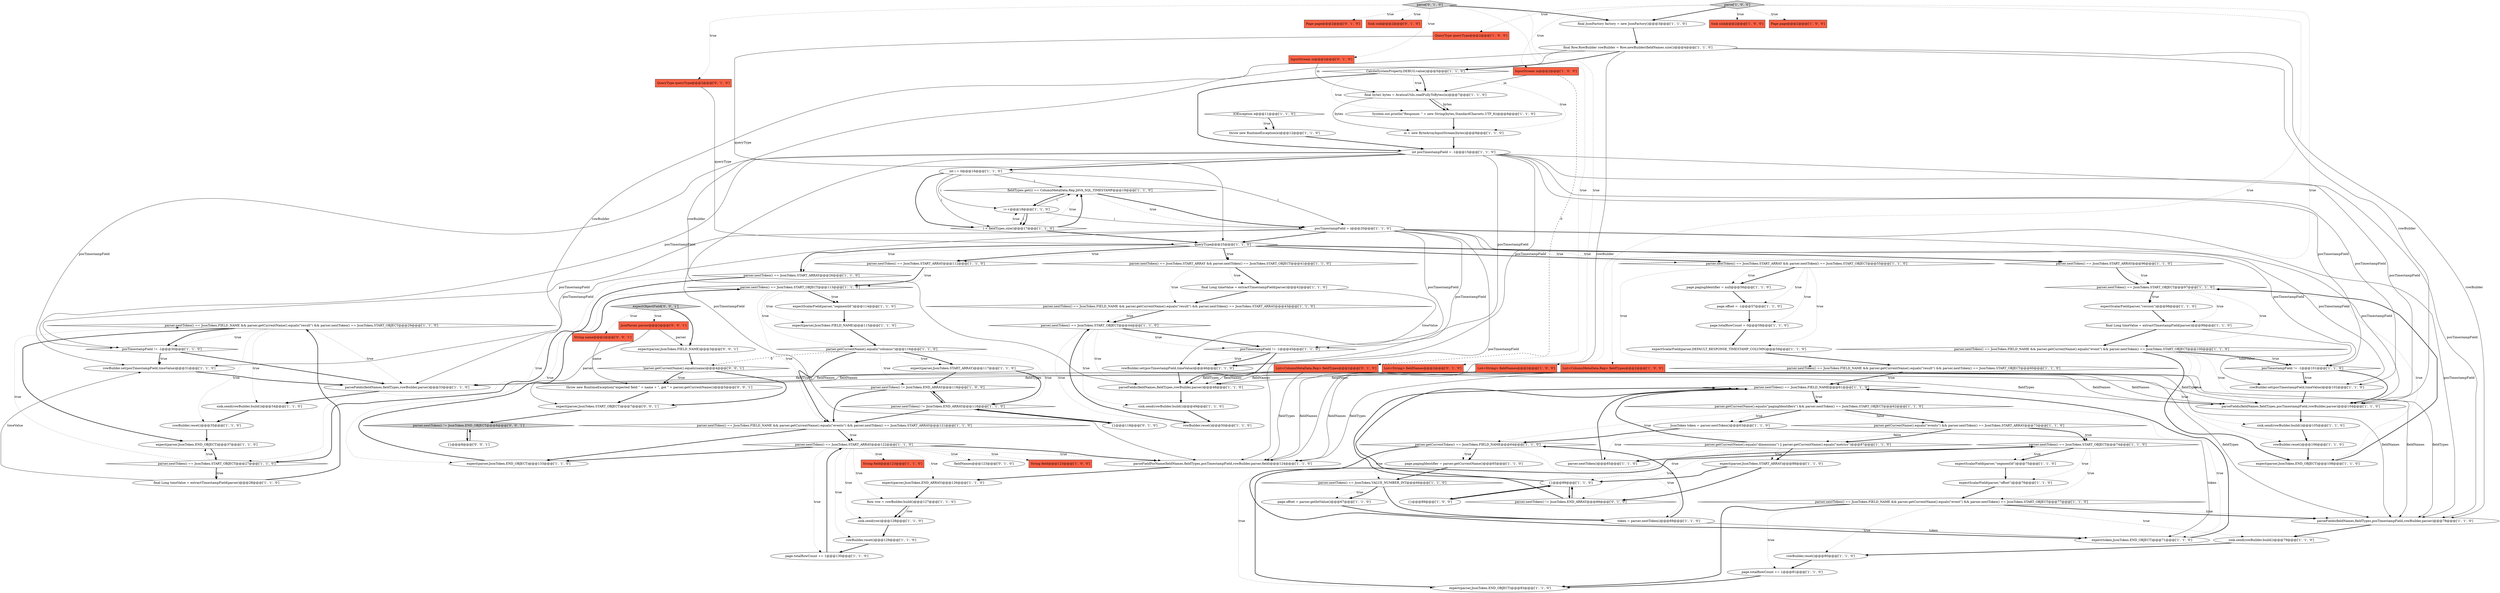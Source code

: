 digraph {
82 [style = filled, label = "parser.nextToken() == JsonToken.FIELD_NAME && parser.getCurrentName().equals(\"result\") && parser.nextToken() == JsonToken.START_OBJECT@@@29@@@['1', '1', '0']", fillcolor = white, shape = diamond image = "AAA0AAABBB1BBB"];
27 [style = filled, label = "token = parser.nextToken()@@@69@@@['1', '1', '0']", fillcolor = white, shape = ellipse image = "AAA0AAABBB1BBB"];
26 [style = filled, label = "expect(token,JsonToken.END_OBJECT)@@@71@@@['1', '1', '0']", fillcolor = white, shape = ellipse image = "AAA0AAABBB1BBB"];
101 [style = filled, label = "{}@@@118@@@['0', '1', '0']", fillcolor = white, shape = ellipse image = "AAA0AAABBB2BBB"];
10 [style = filled, label = "expect(parser,JsonToken.FIELD_NAME)@@@115@@@['1', '1', '0']", fillcolor = white, shape = ellipse image = "AAA0AAABBB1BBB"];
54 [style = filled, label = "final Long timeValue = extractTimestampField(parser)@@@99@@@['1', '1', '0']", fillcolor = white, shape = ellipse image = "AAA0AAABBB1BBB"];
20 [style = filled, label = "sink.send(row)@@@128@@@['1', '1', '0']", fillcolor = white, shape = ellipse image = "AAA0AAABBB1BBB"];
64 [style = filled, label = "parser.nextToken() == JsonToken.START_OBJECT@@@44@@@['1', '1', '0']", fillcolor = white, shape = diamond image = "AAA0AAABBB1BBB"];
61 [style = filled, label = "final Long timeValue = extractTimestampField(parser)@@@28@@@['1', '1', '0']", fillcolor = white, shape = ellipse image = "AAA0AAABBB1BBB"];
48 [style = filled, label = "expect(parser,JsonToken.START_ARRAY)@@@117@@@['1', '1', '0']", fillcolor = white, shape = ellipse image = "AAA0AAABBB1BBB"];
1 [style = filled, label = "parser.nextToken() == JsonToken.FIELD_NAME@@@61@@@['1', '1', '0']", fillcolor = white, shape = diamond image = "AAA0AAABBB1BBB"];
53 [style = filled, label = "fieldTypes.get(i) == ColumnMetaData.Rep.JAVA_SQL_TIMESTAMP@@@19@@@['1', '1', '0']", fillcolor = white, shape = diamond image = "AAA0AAABBB1BBB"];
74 [style = filled, label = "parser.getCurrentName().equals(\"events\") && parser.nextToken() == JsonToken.START_ARRAY@@@73@@@['1', '1', '0']", fillcolor = white, shape = diamond image = "AAA0AAABBB1BBB"];
84 [style = filled, label = "expect(parser,JsonToken.END_OBJECT)@@@133@@@['1', '1', '0']", fillcolor = white, shape = ellipse image = "AAA0AAABBB1BBB"];
41 [style = filled, label = "int posTimestampField = -1@@@15@@@['1', '1', '0']", fillcolor = white, shape = ellipse image = "AAA0AAABBB1BBB"];
97 [style = filled, label = "rowBuilder.set(posTimestampField,timeValue)@@@46@@@['1', '1', '0']", fillcolor = white, shape = ellipse image = "AAA0AAABBB1BBB"];
65 [style = filled, label = "Sink sink@@@2@@@['1', '0', '0']", fillcolor = tomato, shape = box image = "AAA0AAABBB1BBB"];
47 [style = filled, label = "parseFields(fieldNames,fieldTypes,posTimestampField,rowBuilder,parser)@@@104@@@['1', '1', '0']", fillcolor = white, shape = ellipse image = "AAA0AAABBB1BBB"];
107 [style = filled, label = "List<String> fieldNames@@@2@@@['0', '1', '0']", fillcolor = tomato, shape = box image = "AAA0AAABBB2BBB"];
60 [style = filled, label = "parser.nextToken() == JsonToken.START_OBJECT@@@113@@@['1', '1', '0']", fillcolor = white, shape = diamond image = "AAA0AAABBB1BBB"];
31 [style = filled, label = "Row row = rowBuilder.build()@@@127@@@['1', '1', '0']", fillcolor = white, shape = ellipse image = "AAA0AAABBB1BBB"];
116 [style = filled, label = "!parser.getCurrentName().equals(name)@@@4@@@['0', '0', '1']", fillcolor = white, shape = diamond image = "AAA0AAABBB3BBB"];
76 [style = filled, label = "rowBuilder.reset()@@@80@@@['1', '1', '0']", fillcolor = white, shape = ellipse image = "AAA0AAABBB1BBB"];
7 [style = filled, label = "parser.nextToken() == JsonToken.START_ARRAY && parser.nextToken() == JsonToken.START_OBJECT@@@55@@@['1', '1', '0']", fillcolor = white, shape = diamond image = "AAA0AAABBB1BBB"];
85 [style = filled, label = "posTimestampField != -1@@@45@@@['1', '1', '0']", fillcolor = white, shape = diamond image = "AAA0AAABBB1BBB"];
96 [style = filled, label = "parser.nextToken() == JsonToken.FIELD_NAME && parser.getCurrentName().equals(\"result\") && parser.nextToken() == JsonToken.START_OBJECT@@@60@@@['1', '1', '0']", fillcolor = white, shape = diamond image = "AAA0AAABBB1BBB"];
33 [style = filled, label = "rowBuilder.reset()@@@106@@@['1', '1', '0']", fillcolor = white, shape = ellipse image = "AAA0AAABBB1BBB"];
11 [style = filled, label = "parser.nextToken() != JsonToken.END_ARRAY@@@118@@@['1', '0', '0']", fillcolor = white, shape = diamond image = "AAA0AAABBB1BBB"];
52 [style = filled, label = "Page page@@@2@@@['1', '0', '0']", fillcolor = tomato, shape = box image = "AAA0AAABBB1BBB"];
77 [style = filled, label = "parser.nextToken() == JsonToken.START_ARRAY@@@96@@@['1', '1', '0']", fillcolor = white, shape = diamond image = "AAA0AAABBB1BBB"];
32 [style = filled, label = "parser.nextToken() == JsonToken.FIELD_NAME && parser.getCurrentName().equals(\"result\") && parser.nextToken() == JsonToken.START_ARRAY@@@43@@@['1', '1', '0']", fillcolor = white, shape = diamond image = "AAA0AAABBB1BBB"];
80 [style = filled, label = "expectScalarField(parser,DEFAULT_RESPONSE_TIMESTAMP_COLUMN)@@@59@@@['1', '1', '0']", fillcolor = white, shape = ellipse image = "AAA0AAABBB1BBB"];
23 [style = filled, label = "rowBuilder.reset()@@@50@@@['1', '1', '0']", fillcolor = white, shape = ellipse image = "AAA0AAABBB1BBB"];
119 [style = filled, label = "JsonParser parser@@@2@@@['0', '0', '1']", fillcolor = tomato, shape = box image = "AAA0AAABBB3BBB"];
111 [style = filled, label = "throw new RuntimeException(\"expected field \" + name + \", got \" + parser.getCurrentName())@@@5@@@['0', '0', '1']", fillcolor = white, shape = ellipse image = "AAA0AAABBB3BBB"];
89 [style = filled, label = "parseFields(fieldNames,fieldTypes,rowBuilder,parser)@@@48@@@['1', '1', '0']", fillcolor = white, shape = ellipse image = "AAA0AAABBB1BBB"];
22 [style = filled, label = "posTimestampField != -1@@@30@@@['1', '1', '0']", fillcolor = white, shape = diamond image = "AAA0AAABBB1BBB"];
4 [style = filled, label = "final byte(( bytes = AvaticaUtils.readFullyToBytes(in)@@@7@@@['1', '1', '0']", fillcolor = white, shape = ellipse image = "AAA0AAABBB1BBB"];
110 [style = filled, label = "List<ColumnMetaData.Rep> fieldTypes@@@2@@@['0', '1', '0']", fillcolor = tomato, shape = box image = "AAA1AAABBB2BBB"];
13 [style = filled, label = "parser.getCurrentName().equals(\"dimensions\") || parser.getCurrentName().equals(\"metrics\")@@@87@@@['1', '1', '0']", fillcolor = white, shape = diamond image = "AAA0AAABBB1BBB"];
100 [style = filled, label = "parse['1', '0', '0']", fillcolor = lightgray, shape = diamond image = "AAA0AAABBB1BBB"];
117 [style = filled, label = "expect(parser,JsonToken.START_OBJECT)@@@7@@@['0', '0', '1']", fillcolor = white, shape = ellipse image = "AAA0AAABBB3BBB"];
71 [style = filled, label = "expectScalarField(parser,\"version\")@@@98@@@['1', '1', '0']", fillcolor = white, shape = ellipse image = "AAA0AAABBB1BBB"];
104 [style = filled, label = "parse['0', '1', '0']", fillcolor = lightgray, shape = diamond image = "AAA0AAABBB2BBB"];
114 [style = filled, label = "parser.nextToken() != JsonToken.END_OBJECT@@@8@@@['0', '0', '1']", fillcolor = lightgray, shape = diamond image = "AAA0AAABBB3BBB"];
91 [style = filled, label = "final JsonFactory factory = new JsonFactory()@@@3@@@['1', '1', '0']", fillcolor = white, shape = ellipse image = "AAA0AAABBB1BBB"];
68 [style = filled, label = "page.pagingIdentifier = null@@@56@@@['1', '1', '0']", fillcolor = white, shape = ellipse image = "AAA0AAABBB1BBB"];
15 [style = filled, label = "parser.nextToken() == JsonToken.FIELD_NAME && parser.getCurrentName().equals(\"events\") && parser.nextToken() == JsonToken.START_ARRAY@@@121@@@['1', '1', '0']", fillcolor = white, shape = diamond image = "AAA0AAABBB1BBB"];
50 [style = filled, label = "posTimestampField = i@@@20@@@['1', '1', '0']", fillcolor = white, shape = ellipse image = "AAA0AAABBB1BBB"];
66 [style = filled, label = "expect(parser,JsonToken.END_OBJECT)@@@108@@@['1', '1', '0']", fillcolor = white, shape = ellipse image = "AAA0AAABBB1BBB"];
9 [style = filled, label = "parser.nextToken() == JsonToken.START_OBJECT@@@27@@@['1', '1', '0']", fillcolor = white, shape = diamond image = "AAA0AAABBB1BBB"];
56 [style = filled, label = "parser.nextToken() == JsonToken.START_ARRAY@@@26@@@['1', '1', '0']", fillcolor = white, shape = diamond image = "AAA0AAABBB1BBB"];
94 [style = filled, label = "page.totalRowCount += 1@@@81@@@['1', '1', '0']", fillcolor = white, shape = ellipse image = "AAA0AAABBB1BBB"];
113 [style = filled, label = "expectObjectField['0', '0', '1']", fillcolor = lightgray, shape = diamond image = "AAA0AAABBB3BBB"];
34 [style = filled, label = "rowBuilder.set(posTimestampField,timeValue)@@@31@@@['1', '1', '0']", fillcolor = white, shape = ellipse image = "AAA0AAABBB1BBB"];
14 [style = filled, label = "parser.nextToken() == JsonToken.START_OBJECT@@@97@@@['1', '1', '0']", fillcolor = white, shape = diamond image = "AAA0AAABBB1BBB"];
83 [style = filled, label = "i < fieldTypes.size()@@@17@@@['1', '1', '0']", fillcolor = white, shape = diamond image = "AAA0AAABBB1BBB"];
90 [style = filled, label = "expectScalarField(parser,\"segmentId\")@@@114@@@['1', '1', '0']", fillcolor = white, shape = ellipse image = "AAA0AAABBB1BBB"];
98 [style = filled, label = "final Row.RowBuilder rowBuilder = Row.newBuilder(fieldNames.size())@@@4@@@['1', '1', '0']", fillcolor = white, shape = ellipse image = "AAA0AAABBB1BBB"];
51 [style = filled, label = "expect(parser,JsonToken.END_ARRAY)@@@126@@@['1', '1', '0']", fillcolor = white, shape = ellipse image = "AAA0AAABBB1BBB"];
57 [style = filled, label = "parser.getCurrentName().equals(\"pagingIdentifiers\") && parser.nextToken() == JsonToken.START_OBJECT@@@62@@@['1', '1', '0']", fillcolor = white, shape = diamond image = "AAA0AAABBB1BBB"];
75 [style = filled, label = "expectScalarField(parser,\"offset\")@@@76@@@['1', '1', '0']", fillcolor = white, shape = ellipse image = "AAA0AAABBB1BBB"];
35 [style = filled, label = "page.offset = parser.getIntValue()@@@67@@@['1', '1', '0']", fillcolor = white, shape = ellipse image = "AAA0AAABBB1BBB"];
70 [style = filled, label = "sink.send(rowBuilder.build())@@@79@@@['1', '1', '0']", fillcolor = white, shape = ellipse image = "AAA0AAABBB1BBB"];
3 [style = filled, label = "IOException e@@@11@@@['1', '1', '0']", fillcolor = white, shape = diamond image = "AAA0AAABBB1BBB"];
103 [style = filled, label = "fieldNames@@@123@@@['0', '1', '0']", fillcolor = white, shape = ellipse image = "AAA0AAABBB2BBB"];
58 [style = filled, label = "sink.send(rowBuilder.build())@@@34@@@['1', '1', '0']", fillcolor = white, shape = ellipse image = "AAA0AAABBB1BBB"];
87 [style = filled, label = "InputStream in@@@2@@@['1', '0', '0']", fillcolor = tomato, shape = box image = "AAA1AAABBB1BBB"];
21 [style = filled, label = "sink.send(rowBuilder.build())@@@49@@@['1', '1', '0']", fillcolor = white, shape = ellipse image = "AAA0AAABBB1BBB"];
0 [style = filled, label = "List<String> fieldNames@@@2@@@['1', '0', '0']", fillcolor = tomato, shape = box image = "AAA0AAABBB1BBB"];
18 [style = filled, label = "throw new RuntimeException(e)@@@12@@@['1', '1', '0']", fillcolor = white, shape = ellipse image = "AAA0AAABBB1BBB"];
19 [style = filled, label = "rowBuilder.set(posTimestampField,timeValue)@@@102@@@['1', '1', '0']", fillcolor = white, shape = ellipse image = "AAA0AAABBB1BBB"];
29 [style = filled, label = "page.totalRowCount = 0@@@58@@@['1', '1', '0']", fillcolor = white, shape = ellipse image = "AAA0AAABBB1BBB"];
112 [style = filled, label = "expect(parser,JsonToken.FIELD_NAME)@@@3@@@['0', '0', '1']", fillcolor = white, shape = ellipse image = "AAA0AAABBB3BBB"];
72 [style = filled, label = "parser.nextToken() == JsonToken.START_ARRAY && parser.nextToken() == JsonToken.START_OBJECT@@@41@@@['1', '1', '0']", fillcolor = white, shape = diamond image = "AAA0AAABBB1BBB"];
5 [style = filled, label = "{}@@@89@@@['1', '0', '0']", fillcolor = white, shape = ellipse image = "AAA0AAABBB1BBB"];
63 [style = filled, label = "parseFieldForName(fieldNames,fieldTypes,posTimestampField,rowBuilder,parser,field)@@@124@@@['1', '1', '0']", fillcolor = white, shape = ellipse image = "AAA0AAABBB1BBB"];
39 [style = filled, label = "{}@@@89@@@['1', '1', '0']", fillcolor = white, shape = ellipse image = "AAA0AAABBB1BBB"];
37 [style = filled, label = "List<ColumnMetaData.Rep> fieldTypes@@@2@@@['1', '0', '0']", fillcolor = tomato, shape = box image = "AAA0AAABBB1BBB"];
105 [style = filled, label = "QueryType queryType@@@2@@@['0', '1', '0']", fillcolor = tomato, shape = box image = "AAA0AAABBB2BBB"];
69 [style = filled, label = "rowBuilder.reset()@@@35@@@['1', '1', '0']", fillcolor = white, shape = ellipse image = "AAA0AAABBB1BBB"];
78 [style = filled, label = "parser.nextToken() == JsonToken.START_ARRAY@@@122@@@['1', '1', '0']", fillcolor = white, shape = diamond image = "AAA0AAABBB1BBB"];
106 [style = filled, label = "parser.nextToken() != JsonToken.END_ARRAY@@@89@@@['0', '1', '0']", fillcolor = white, shape = diamond image = "AAA0AAABBB2BBB"];
115 [style = filled, label = "{}@@@8@@@['0', '0', '1']", fillcolor = white, shape = ellipse image = "AAA0AAABBB3BBB"];
6 [style = filled, label = "in = new ByteArrayInputStream(bytes)@@@9@@@['1', '1', '0']", fillcolor = white, shape = ellipse image = "AAA0AAABBB1BBB"];
36 [style = filled, label = "expect(parser,JsonToken.END_OBJECT)@@@37@@@['1', '1', '0']", fillcolor = white, shape = ellipse image = "AAA0AAABBB1BBB"];
55 [style = filled, label = "posTimestampField != -1@@@101@@@['1', '1', '0']", fillcolor = white, shape = diamond image = "AAA0AAABBB1BBB"];
93 [style = filled, label = "rowBuilder.reset()@@@129@@@['1', '1', '0']", fillcolor = white, shape = ellipse image = "AAA0AAABBB1BBB"];
43 [style = filled, label = "int i = 0@@@16@@@['1', '1', '0']", fillcolor = white, shape = ellipse image = "AAA0AAABBB1BBB"];
62 [style = filled, label = "parser.getCurrentToken() == JsonToken.FIELD_NAME@@@64@@@['1', '1', '0']", fillcolor = white, shape = diamond image = "AAA0AAABBB1BBB"];
42 [style = filled, label = "parser.getCurrentName().equals(\"columns\")@@@116@@@['1', '1', '0']", fillcolor = white, shape = diamond image = "AAA0AAABBB1BBB"];
8 [style = filled, label = "String field@@@123@@@['1', '0', '0']", fillcolor = tomato, shape = box image = "AAA0AAABBB1BBB"];
95 [style = filled, label = "queryType@@@25@@@['1', '1', '0']", fillcolor = white, shape = diamond image = "AAA0AAABBB1BBB"];
30 [style = filled, label = "String field@@@123@@@['1', '1', '0']", fillcolor = tomato, shape = box image = "AAA0AAABBB1BBB"];
12 [style = filled, label = "parser.nextToken() == JsonToken.VALUE_NUMBER_INT@@@66@@@['1', '1', '0']", fillcolor = white, shape = diamond image = "AAA0AAABBB1BBB"];
25 [style = filled, label = "parseFields(fieldNames,fieldTypes,rowBuilder,parser)@@@33@@@['1', '1', '0']", fillcolor = white, shape = ellipse image = "AAA0AAABBB1BBB"];
81 [style = filled, label = "parseFields(fieldNames,fieldTypes,posTimestampField,rowBuilder,parser)@@@78@@@['1', '1', '0']", fillcolor = white, shape = ellipse image = "AAA0AAABBB1BBB"];
45 [style = filled, label = "page.totalRowCount += 1@@@130@@@['1', '1', '0']", fillcolor = white, shape = ellipse image = "AAA0AAABBB1BBB"];
109 [style = filled, label = "Page page@@@2@@@['0', '1', '0']", fillcolor = tomato, shape = box image = "AAA0AAABBB2BBB"];
38 [style = filled, label = "parser.nextToken() == JsonToken.FIELD_NAME && parser.getCurrentName().equals(\"event\") && parser.nextToken() == JsonToken.START_OBJECT@@@100@@@['1', '1', '0']", fillcolor = white, shape = diamond image = "AAA0AAABBB1BBB"];
17 [style = filled, label = "expect(parser,JsonToken.END_OBJECT)@@@83@@@['1', '1', '0']", fillcolor = white, shape = ellipse image = "AAA0AAABBB1BBB"];
2 [style = filled, label = "i++@@@18@@@['1', '1', '0']", fillcolor = white, shape = ellipse image = "AAA0AAABBB1BBB"];
86 [style = filled, label = "JsonToken token = parser.nextToken()@@@63@@@['1', '1', '0']", fillcolor = white, shape = ellipse image = "AAA0AAABBB1BBB"];
92 [style = filled, label = "page.pagingIdentifier = parser.getCurrentName()@@@65@@@['1', '1', '0']", fillcolor = white, shape = ellipse image = "AAA0AAABBB1BBB"];
108 [style = filled, label = "Sink sink@@@2@@@['0', '1', '0']", fillcolor = tomato, shape = box image = "AAA0AAABBB2BBB"];
102 [style = filled, label = "InputStream in@@@2@@@['0', '1', '0']", fillcolor = tomato, shape = box image = "AAA0AAABBB2BBB"];
28 [style = filled, label = "parser.nextToken()@@@85@@@['1', '1', '0']", fillcolor = white, shape = ellipse image = "AAA0AAABBB1BBB"];
67 [style = filled, label = "CalciteSystemProperty.DEBUG.value()@@@5@@@['1', '1', '0']", fillcolor = white, shape = diamond image = "AAA0AAABBB1BBB"];
79 [style = filled, label = "parser.nextToken() == JsonToken.FIELD_NAME && parser.getCurrentName().equals(\"event\") && parser.nextToken() == JsonToken.START_OBJECT@@@77@@@['1', '1', '0']", fillcolor = white, shape = diamond image = "AAA0AAABBB1BBB"];
24 [style = filled, label = "QueryType queryType@@@2@@@['1', '0', '0']", fillcolor = tomato, shape = box image = "AAA0AAABBB1BBB"];
46 [style = filled, label = "expect(parser,JsonToken.START_ARRAY)@@@88@@@['1', '1', '0']", fillcolor = white, shape = ellipse image = "AAA0AAABBB1BBB"];
59 [style = filled, label = "parser.nextToken() == JsonToken.START_OBJECT@@@74@@@['1', '1', '0']", fillcolor = white, shape = diamond image = "AAA0AAABBB1BBB"];
118 [style = filled, label = "String name@@@2@@@['0', '0', '1']", fillcolor = tomato, shape = box image = "AAA0AAABBB3BBB"];
88 [style = filled, label = "expectScalarField(parser,\"segmentId\")@@@75@@@['1', '1', '0']", fillcolor = white, shape = ellipse image = "AAA0AAABBB1BBB"];
16 [style = filled, label = "final Long timeValue = extractTimestampField(parser)@@@42@@@['1', '1', '0']", fillcolor = white, shape = ellipse image = "AAA0AAABBB1BBB"];
99 [style = filled, label = "parser.nextToken() != JsonToken.END_ARRAY@@@118@@@['1', '1', '0']", fillcolor = white, shape = diamond image = "AAA0AAABBB1BBB"];
49 [style = filled, label = "sink.send(rowBuilder.build())@@@105@@@['1', '1', '0']", fillcolor = white, shape = ellipse image = "AAA0AAABBB1BBB"];
40 [style = filled, label = "page.offset = -1@@@57@@@['1', '1', '0']", fillcolor = white, shape = ellipse image = "AAA0AAABBB1BBB"];
73 [style = filled, label = "parser.nextToken() == JsonToken.START_ARRAY@@@112@@@['1', '1', '0']", fillcolor = white, shape = diamond image = "AAA0AAABBB1BBB"];
44 [style = filled, label = "System.out.println(\"Response: \" + new String(bytes,StandardCharsets.UTF_8))@@@8@@@['1', '1', '0']", fillcolor = white, shape = ellipse image = "AAA0AAABBB1BBB"];
43->50 [style = solid, label="i"];
11->99 [style = bold, label=""];
95->77 [style = bold, label=""];
99->11 [style = bold, label=""];
7->96 [style = dotted, label="true"];
55->19 [style = dotted, label="true"];
113->119 [style = dotted, label="true"];
39->106 [style = bold, label=""];
94->17 [style = bold, label=""];
0->89 [style = solid, label="fieldNames"];
55->47 [style = bold, label=""];
82->22 [style = dotted, label="true"];
78->63 [style = dotted, label="true"];
100->91 [style = bold, label=""];
98->81 [style = solid, label="rowBuilder"];
80->96 [style = bold, label=""];
112->116 [style = bold, label=""];
59->75 [style = dotted, label="true"];
83->95 [style = bold, label=""];
82->22 [style = bold, label=""];
38->33 [style = dotted, label="true"];
119->117 [style = solid, label="parser"];
42->48 [style = bold, label=""];
107->47 [style = solid, label="fieldNames"];
78->45 [style = dotted, label="true"];
2->53 [style = solid, label="i"];
60->90 [style = bold, label=""];
4->44 [style = bold, label=""];
100->52 [style = dotted, label="true"];
61->34 [style = solid, label="timeValue"];
2->83 [style = bold, label=""];
13->1 [style = bold, label=""];
12->35 [style = dotted, label="true"];
104->105 [style = dotted, label="true"];
59->88 [style = bold, label=""];
110->89 [style = solid, label="fieldTypes"];
3->18 [style = bold, label=""];
47->49 [style = bold, label=""];
100->24 [style = dotted, label="true"];
43->83 [style = bold, label=""];
50->34 [style = solid, label="posTimestampField"];
62->27 [style = dotted, label="true"];
67->44 [style = dotted, label="true"];
57->86 [style = bold, label=""];
83->53 [style = dotted, label="true"];
77->14 [style = dotted, label="true"];
67->4 [style = bold, label=""];
91->98 [style = bold, label=""];
50->47 [style = solid, label="posTimestampField"];
57->74 [style = bold, label=""];
25->58 [style = bold, label=""];
64->21 [style = dotted, label="true"];
4->6 [style = solid, label="bytes"];
6->41 [style = bold, label=""];
42->48 [style = dotted, label="true"];
13->46 [style = bold, label=""];
100->65 [style = dotted, label="true"];
37->89 [style = solid, label="fieldTypes"];
42->99 [style = dotted, label="true"];
104->109 [style = dotted, label="true"];
87->110 [style = dashed, label="0"];
78->8 [style = dotted, label="true"];
62->92 [style = bold, label=""];
31->20 [style = bold, label=""];
54->38 [style = bold, label=""];
115->114 [style = bold, label=""];
107->89 [style = solid, label="fieldNames"];
50->85 [style = solid, label="posTimestampField"];
60->90 [style = dotted, label="true"];
45->78 [style = bold, label=""];
113->118 [style = dotted, label="true"];
116->111 [style = dotted, label="true"];
73->60 [style = bold, label=""];
38->55 [style = bold, label=""];
42->15 [style = bold, label=""];
72->16 [style = bold, label=""];
74->59 [style = bold, label=""];
85->97 [style = dotted, label="true"];
7->80 [style = dotted, label="true"];
74->59 [style = dotted, label="true"];
13->39 [style = dotted, label="true"];
50->81 [style = solid, label="posTimestampField"];
95->77 [style = dotted, label="true"];
22->25 [style = bold, label=""];
2->50 [style = solid, label="i"];
110->47 [style = solid, label="fieldTypes"];
79->17 [style = bold, label=""];
78->20 [style = dotted, label="true"];
73->60 [style = dotted, label="true"];
36->9 [style = bold, label=""];
63->51 [style = bold, label=""];
5->39 [style = bold, label=""];
78->51 [style = dotted, label="true"];
90->10 [style = bold, label=""];
61->82 [style = bold, label=""];
7->40 [style = dotted, label="true"];
26->1 [style = bold, label=""];
97->89 [style = bold, label=""];
78->103 [style = dotted, label="true"];
107->81 [style = solid, label="fieldNames"];
95->56 [style = dotted, label="true"];
16->32 [style = bold, label=""];
20->93 [style = bold, label=""];
29->80 [style = bold, label=""];
12->35 [style = bold, label=""];
46->39 [style = bold, label=""];
79->81 [style = bold, label=""];
43->53 [style = solid, label="i"];
64->85 [style = bold, label=""];
79->76 [style = dotted, label="true"];
116->111 [style = bold, label=""];
78->30 [style = dotted, label="true"];
14->71 [style = bold, label=""];
72->32 [style = dotted, label="true"];
79->81 [style = dotted, label="true"];
56->9 [style = bold, label=""];
57->86 [style = dotted, label="true"];
62->92 [style = dotted, label="true"];
60->42 [style = dotted, label="true"];
60->15 [style = dotted, label="true"];
15->78 [style = bold, label=""];
60->84 [style = dotted, label="true"];
92->12 [style = bold, label=""];
7->29 [style = dotted, label="true"];
82->69 [style = dotted, label="true"];
13->46 [style = dotted, label="true"];
7->68 [style = bold, label=""];
59->88 [style = dotted, label="true"];
41->97 [style = solid, label="posTimestampField"];
31->20 [style = solid, label="row"];
16->97 [style = solid, label="timeValue"];
3->18 [style = dotted, label="true"];
57->74 [style = dotted, label="false"];
0->81 [style = solid, label="fieldNames"];
23->64 [style = bold, label=""];
14->66 [style = dotted, label="true"];
88->75 [style = bold, label=""];
104->107 [style = dotted, label="true"];
100->0 [style = dotted, label="true"];
18->41 [style = bold, label=""];
4->44 [style = solid, label="bytes"];
41->19 [style = solid, label="posTimestampField"];
95->7 [style = bold, label=""];
62->26 [style = bold, label=""];
59->28 [style = bold, label=""];
41->85 [style = solid, label="posTimestampField"];
75->79 [style = bold, label=""];
64->89 [style = dotted, label="true"];
95->56 [style = bold, label=""];
41->43 [style = bold, label=""];
59->79 [style = dotted, label="true"];
55->19 [style = bold, label=""];
32->64 [style = bold, label=""];
37->47 [style = solid, label="fieldTypes"];
14->71 [style = dotted, label="true"];
40->29 [style = bold, label=""];
21->23 [style = bold, label=""];
83->2 [style = dotted, label="true"];
24->95 [style = solid, label="queryType"];
119->112 [style = solid, label="parser"];
71->54 [style = bold, label=""];
82->36 [style = bold, label=""];
41->63 [style = solid, label="posTimestampField"];
89->21 [style = bold, label=""];
113->112 [style = bold, label=""];
39->5 [style = bold, label=""];
78->84 [style = bold, label=""];
27->62 [style = bold, label=""];
37->63 [style = solid, label="fieldTypes"];
41->55 [style = solid, label="posTimestampField"];
95->7 [style = dotted, label="true"];
9->82 [style = dotted, label="true"];
38->55 [style = dotted, label="true"];
85->97 [style = bold, label=""];
67->4 [style = dotted, label="true"];
96->1 [style = bold, label=""];
53->50 [style = dotted, label="true"];
98->63 [style = solid, label="rowBuilder"];
95->73 [style = bold, label=""];
15->84 [style = bold, label=""];
84->60 [style = bold, label=""];
38->49 [style = dotted, label="true"];
70->76 [style = bold, label=""];
78->31 [style = dotted, label="true"];
68->40 [style = bold, label=""];
48->99 [style = bold, label=""];
78->93 [style = dotted, label="true"];
42->11 [style = dotted, label="true"];
64->85 [style = dotted, label="true"];
50->97 [style = solid, label="posTimestampField"];
106->1 [style = bold, label=""];
96->1 [style = dotted, label="true"];
53->50 [style = bold, label=""];
93->45 [style = bold, label=""];
7->68 [style = dotted, label="true"];
50->22 [style = solid, label="posTimestampField"];
82->58 [style = dotted, label="true"];
38->66 [style = bold, label=""];
54->19 [style = solid, label="timeValue"];
79->70 [style = dotted, label="true"];
37->81 [style = solid, label="fieldTypes"];
19->47 [style = bold, label=""];
83->53 [style = bold, label=""];
99->101 [style = bold, label=""];
1->57 [style = bold, label=""];
110->81 [style = solid, label="fieldTypes"];
50->19 [style = solid, label="posTimestampField"];
48->11 [style = bold, label=""];
43->83 [style = solid, label="i"];
98->25 [style = solid, label="rowBuilder"];
14->54 [style = dotted, label="true"];
39->1 [style = bold, label=""];
0->47 [style = solid, label="fieldNames"];
74->28 [style = dotted, label="true"];
2->83 [style = solid, label="i"];
87->4 [style = solid, label="in"];
13->106 [style = dotted, label="true"];
99->15 [style = bold, label=""];
78->63 [style = bold, label=""];
12->27 [style = bold, label=""];
59->17 [style = dotted, label="true"];
79->94 [style = dotted, label="true"];
104->110 [style = dotted, label="true"];
46->106 [style = bold, label=""];
15->78 [style = dotted, label="true"];
0->63 [style = solid, label="fieldNames"];
22->34 [style = dotted, label="true"];
82->25 [style = dotted, label="true"];
95->72 [style = dotted, label="true"];
60->10 [style = dotted, label="true"];
57->62 [style = dotted, label="true"];
35->27 [style = bold, label=""];
42->116 [style = dashed, label="0"];
34->25 [style = bold, label=""];
44->6 [style = bold, label=""];
33->66 [style = bold, label=""];
9->61 [style = dotted, label="true"];
32->64 [style = dotted, label="true"];
104->108 [style = dotted, label="true"];
98->67 [style = bold, label=""];
77->14 [style = bold, label=""];
110->63 [style = solid, label="fieldTypes"];
72->16 [style = dotted, label="true"];
102->4 [style = solid, label="in"];
67->6 [style = dotted, label="true"];
74->13 [style = dotted, label="false"];
9->36 [style = dotted, label="true"];
106->39 [style = bold, label=""];
107->63 [style = solid, label="fieldNames"];
86->62 [style = bold, label=""];
62->12 [style = dotted, label="true"];
116->117 [style = bold, label=""];
110->25 [style = solid, label="fieldTypes"];
28->1 [style = bold, label=""];
50->55 [style = solid, label="posTimestampField"];
105->95 [style = solid, label="queryType"];
118->111 [style = solid, label="name"];
114->115 [style = bold, label=""];
117->114 [style = bold, label=""];
101->99 [style = bold, label=""];
100->87 [style = dotted, label="true"];
76->94 [style = bold, label=""];
98->89 [style = solid, label="rowBuilder"];
53->2 [style = bold, label=""];
58->69 [style = bold, label=""];
69->36 [style = bold, label=""];
11->15 [style = bold, label=""];
43->2 [style = solid, label="i"];
9->61 [style = bold, label=""];
67->41 [style = bold, label=""];
95->73 [style = dotted, label="true"];
104->102 [style = dotted, label="true"];
98->47 [style = solid, label="rowBuilder"];
27->26 [style = solid, label="token"];
100->37 [style = dotted, label="true"];
14->38 [style = dotted, label="true"];
85->89 [style = bold, label=""];
64->23 [style = dotted, label="true"];
10->42 [style = bold, label=""];
104->91 [style = bold, label=""];
41->34 [style = solid, label="posTimestampField"];
41->81 [style = solid, label="posTimestampField"];
0->25 [style = solid, label="fieldNames"];
22->34 [style = bold, label=""];
81->70 [style = bold, label=""];
111->117 [style = bold, label=""];
49->33 [style = bold, label=""];
50->95 [style = bold, label=""];
38->47 [style = dotted, label="true"];
41->22 [style = solid, label="posTimestampField"];
95->72 [style = bold, label=""];
1->57 [style = dotted, label="true"];
57->26 [style = dotted, label="true"];
41->47 [style = solid, label="posTimestampField"];
37->25 [style = solid, label="fieldTypes"];
86->26 [style = solid, label="token"];
17->59 [style = bold, label=""];
51->31 [style = bold, label=""];
66->14 [style = bold, label=""];
50->63 [style = solid, label="posTimestampField"];
56->9 [style = dotted, label="true"];
74->13 [style = bold, label=""];
107->25 [style = solid, label="fieldNames"];
}

